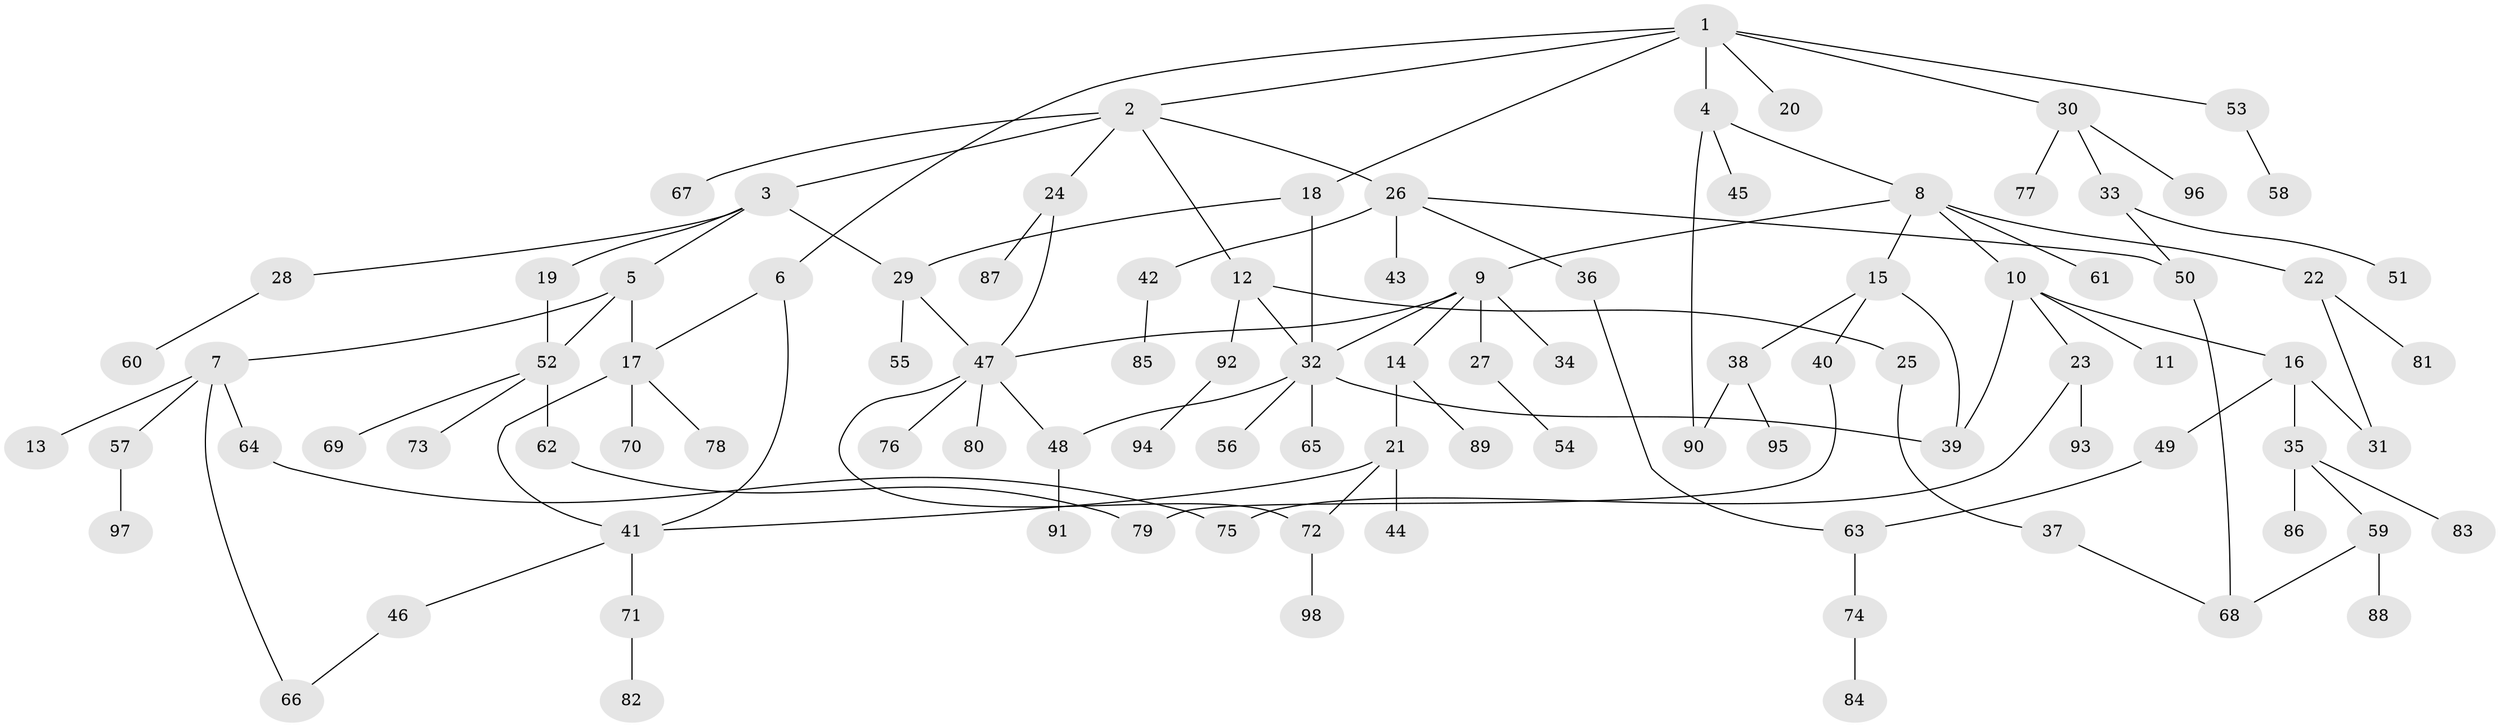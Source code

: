 // coarse degree distribution, {7: 0.08163265306122448, 8: 0.02040816326530612, 5: 0.061224489795918366, 4: 0.10204081632653061, 2: 0.24489795918367346, 6: 0.02040816326530612, 1: 0.3673469387755102, 3: 0.10204081632653061}
// Generated by graph-tools (version 1.1) at 2025/16/03/04/25 18:16:55]
// undirected, 98 vertices, 119 edges
graph export_dot {
graph [start="1"]
  node [color=gray90,style=filled];
  1;
  2;
  3;
  4;
  5;
  6;
  7;
  8;
  9;
  10;
  11;
  12;
  13;
  14;
  15;
  16;
  17;
  18;
  19;
  20;
  21;
  22;
  23;
  24;
  25;
  26;
  27;
  28;
  29;
  30;
  31;
  32;
  33;
  34;
  35;
  36;
  37;
  38;
  39;
  40;
  41;
  42;
  43;
  44;
  45;
  46;
  47;
  48;
  49;
  50;
  51;
  52;
  53;
  54;
  55;
  56;
  57;
  58;
  59;
  60;
  61;
  62;
  63;
  64;
  65;
  66;
  67;
  68;
  69;
  70;
  71;
  72;
  73;
  74;
  75;
  76;
  77;
  78;
  79;
  80;
  81;
  82;
  83;
  84;
  85;
  86;
  87;
  88;
  89;
  90;
  91;
  92;
  93;
  94;
  95;
  96;
  97;
  98;
  1 -- 2;
  1 -- 4;
  1 -- 6;
  1 -- 18;
  1 -- 20;
  1 -- 30;
  1 -- 53;
  2 -- 3;
  2 -- 12;
  2 -- 24;
  2 -- 26;
  2 -- 67;
  3 -- 5;
  3 -- 19;
  3 -- 28;
  3 -- 29;
  4 -- 8;
  4 -- 45;
  4 -- 90;
  5 -- 7;
  5 -- 17;
  5 -- 52;
  6 -- 41;
  6 -- 17;
  7 -- 13;
  7 -- 57;
  7 -- 64;
  7 -- 66;
  8 -- 9;
  8 -- 10;
  8 -- 15;
  8 -- 22;
  8 -- 61;
  9 -- 14;
  9 -- 27;
  9 -- 34;
  9 -- 32;
  9 -- 47;
  10 -- 11;
  10 -- 16;
  10 -- 23;
  10 -- 39;
  12 -- 25;
  12 -- 32;
  12 -- 92;
  14 -- 21;
  14 -- 89;
  15 -- 38;
  15 -- 40;
  15 -- 39;
  16 -- 31;
  16 -- 35;
  16 -- 49;
  17 -- 70;
  17 -- 78;
  17 -- 41;
  18 -- 32;
  18 -- 29;
  19 -- 52;
  21 -- 44;
  21 -- 72;
  21 -- 41;
  22 -- 81;
  22 -- 31;
  23 -- 75;
  23 -- 93;
  24 -- 47;
  24 -- 87;
  25 -- 37;
  26 -- 36;
  26 -- 42;
  26 -- 43;
  26 -- 50;
  27 -- 54;
  28 -- 60;
  29 -- 55;
  29 -- 47;
  30 -- 33;
  30 -- 77;
  30 -- 96;
  32 -- 39;
  32 -- 48;
  32 -- 56;
  32 -- 65;
  33 -- 50;
  33 -- 51;
  35 -- 59;
  35 -- 83;
  35 -- 86;
  36 -- 63;
  37 -- 68;
  38 -- 95;
  38 -- 90;
  40 -- 79;
  41 -- 46;
  41 -- 71;
  42 -- 85;
  46 -- 66;
  47 -- 76;
  47 -- 80;
  47 -- 48;
  47 -- 72;
  48 -- 91;
  49 -- 63;
  50 -- 68;
  52 -- 62;
  52 -- 69;
  52 -- 73;
  53 -- 58;
  57 -- 97;
  59 -- 88;
  59 -- 68;
  62 -- 79;
  63 -- 74;
  64 -- 75;
  71 -- 82;
  72 -- 98;
  74 -- 84;
  92 -- 94;
}
